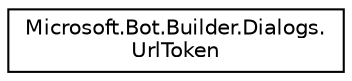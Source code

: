 digraph "Graphical Class Hierarchy"
{
  edge [fontname="Helvetica",fontsize="10",labelfontname="Helvetica",labelfontsize="10"];
  node [fontname="Helvetica",fontsize="10",shape=record];
  rankdir="LR";
  Node1 [label="Microsoft.Bot.Builder.Dialogs.\lUrlToken",height=0.2,width=0.4,color="black", fillcolor="white", style="filled",URL="$d7/d6b/class_microsoft_1_1_bot_1_1_builder_1_1_dialogs_1_1_url_token.html",tooltip="Allow object instances to serialized to URLs. Base64 can not be stored in URLs due to special charact..."];
}
